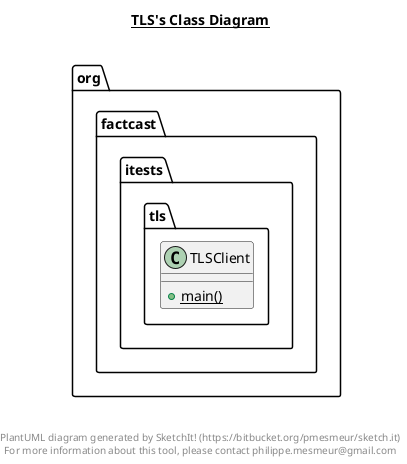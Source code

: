 @startuml

title __TLS's Class Diagram__\n

  namespace org.factcast.itests.tls {
    class org.factcast.itests.tls.TLSClient {
        {static} + main()
    }
  }
  



right footer


PlantUML diagram generated by SketchIt! (https://bitbucket.org/pmesmeur/sketch.it)
For more information about this tool, please contact philippe.mesmeur@gmail.com
endfooter

@enduml

